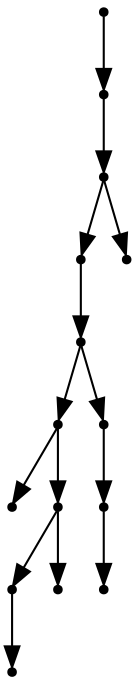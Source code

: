 digraph {
  14 [shape=point];
  13 [shape=point];
  12 [shape=point];
  10 [shape=point];
  9 [shape=point];
  5 [shape=point];
  0 [shape=point];
  4 [shape=point];
  2 [shape=point];
  1 [shape=point];
  3 [shape=point];
  8 [shape=point];
  7 [shape=point];
  6 [shape=point];
  11 [shape=point];
14 -> 13;
13 -> 12;
12 -> 10;
10 -> 9;
9 -> 5;
5 -> 0;
5 -> 4;
4 -> 2;
2 -> 1;
4 -> 3;
9 -> 8;
8 -> 7;
7 -> 6;
12 -> 11;
}
